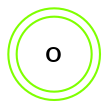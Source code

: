 digraph {   
    node [shape = doublecircle, color = chartreuse] o ;
    node [shape = circle];
    node [color= chartreuse];
    # -> E -> s -> t -> e ->   -> e -> s ->   -> u -> n ->   -> c -> o -> m -> e -> n -> t -> a -> r -> i -> o;	
}